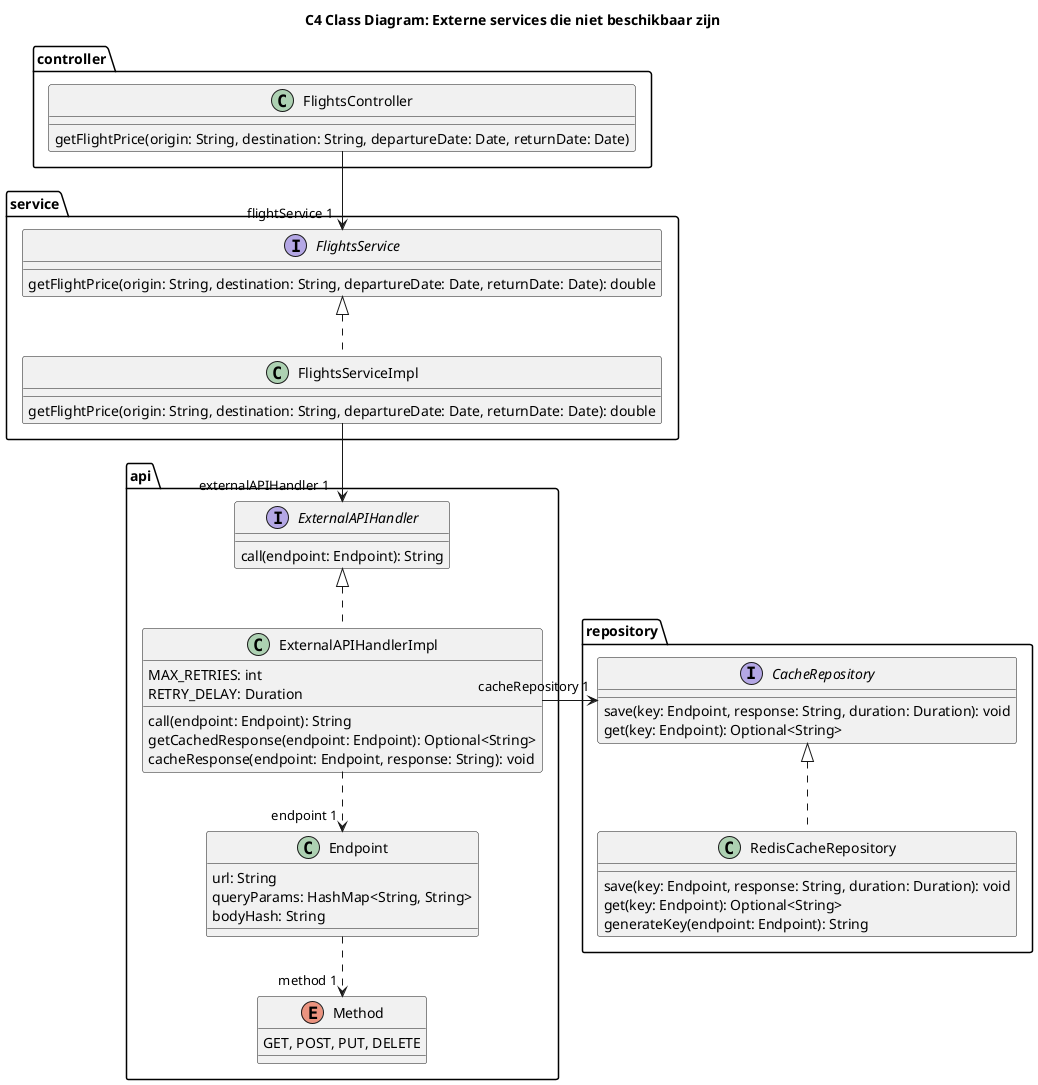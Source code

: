 @startuml
title C4 Class Diagram: Externe services die niet beschikbaar zijn

'hide circle
'skinparam linetype ortho

top to bottom direction

package "controller" {
    class FlightsController {
        getFlightPrice(origin: String, destination: String, departureDate: Date, returnDate: Date)
    }
}

package "service" {
    interface FlightsService {
        getFlightPrice(origin: String, destination: String, departureDate: Date, returnDate: Date): double
    }

    class FlightsServiceImpl {
        getFlightPrice(origin: String, destination: String, departureDate: Date, returnDate: Date): double
    }
}

package "api" {
    interface ExternalAPIHandler {
        call(endpoint: Endpoint): String
    }

    class ExternalAPIHandlerImpl {
        MAX_RETRIES: int
        RETRY_DELAY: Duration
        call(endpoint: Endpoint): String
        getCachedResponse(endpoint: Endpoint): Optional<String>
        cacheResponse(endpoint: Endpoint, response: String): void
    }

    class Endpoint {
        url: String
        queryParams: HashMap<String, String>
        bodyHash: String
    }

    enum Method {
        GET, POST, PUT, DELETE
    }
}

package "repository" {
    interface CacheRepository {
        save(key: Endpoint, response: String, duration: Duration): void
        get(key: Endpoint): Optional<String>
    }

    class RedisCacheRepository {
        save(key: Endpoint, response: String, duration: Duration): void
        get(key: Endpoint): Optional<String>
        generateKey(endpoint: Endpoint): String
    }
}

FlightsController --> "flightService 1" FlightsService
FlightsServiceImpl .u.|> FlightsService
FlightsServiceImpl --> "externalAPIHandler 1" ExternalAPIHandler
ExternalAPIHandlerImpl .u.|> ExternalAPIHandler
ExternalAPIHandlerImpl -r-> "cacheRepository 1" CacheRepository
RedisCacheRepository .u.|> CacheRepository
ExternalAPIHandlerImpl ..> "endpoint 1" Endpoint
Endpoint ..> "method 1" Method

@enduml

